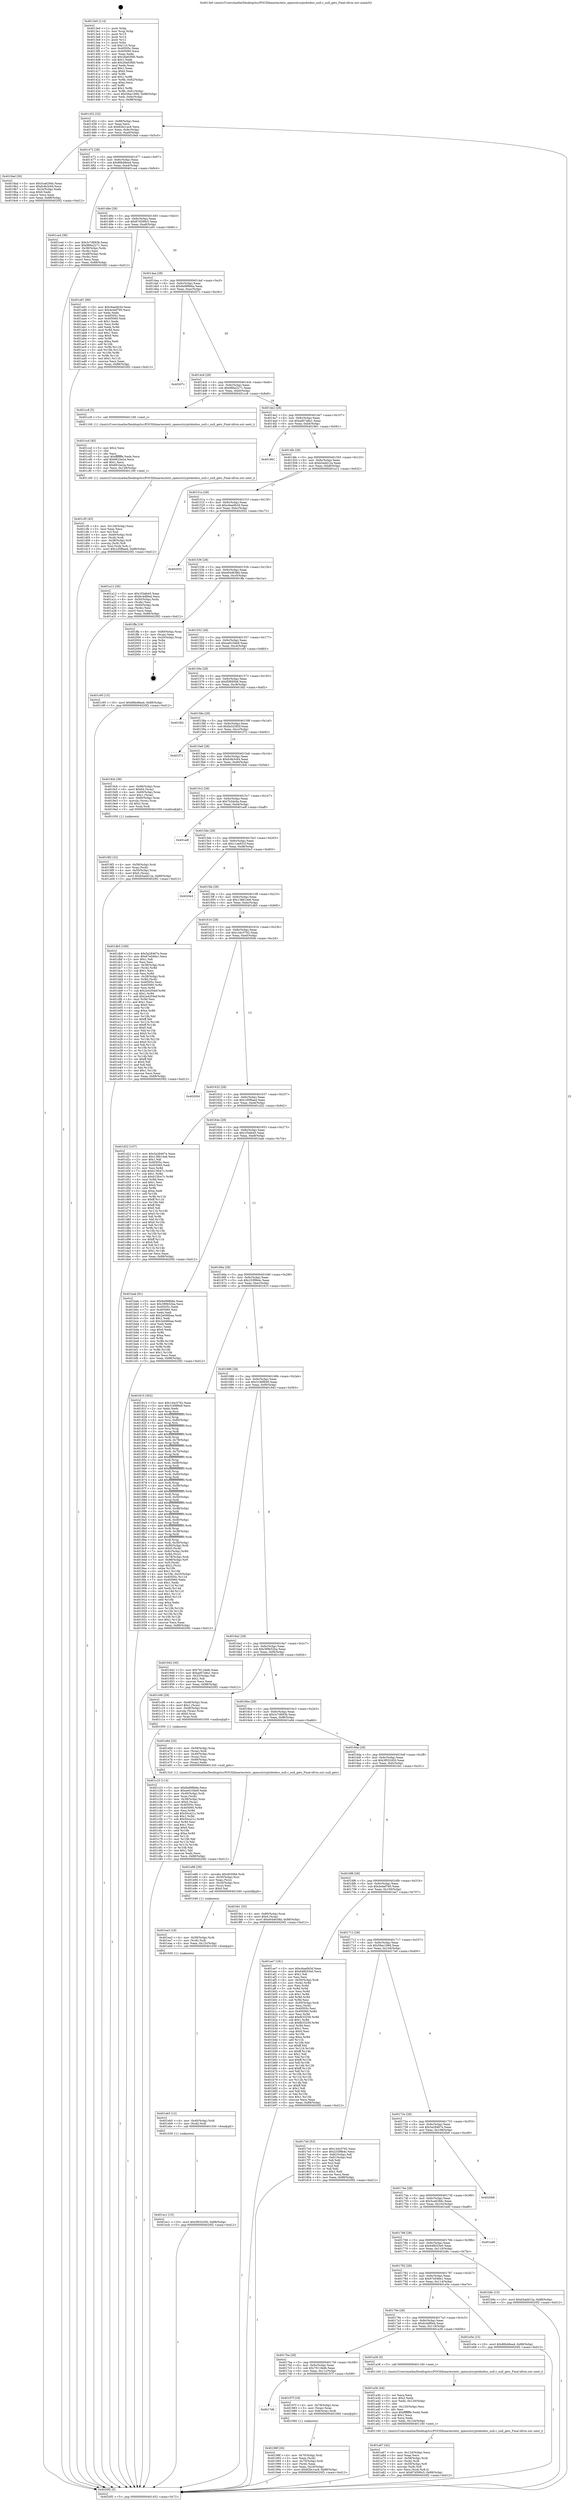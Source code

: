 digraph "0x4013e0" {
  label = "0x4013e0 (/mnt/c/Users/mathe/Desktop/tcc/POCII/binaries/extr_opensslcryptobiobss_null.c_null_gets_Final-ollvm.out::main(0))"
  labelloc = "t"
  node[shape=record]

  Entry [label="",width=0.3,height=0.3,shape=circle,fillcolor=black,style=filled]
  "0x401452" [label="{
     0x401452 [32]\l
     | [instrs]\l
     &nbsp;&nbsp;0x401452 \<+6\>: mov -0x88(%rbp),%eax\l
     &nbsp;&nbsp;0x401458 \<+2\>: mov %eax,%ecx\l
     &nbsp;&nbsp;0x40145a \<+6\>: sub $0x82bc1ac8,%ecx\l
     &nbsp;&nbsp;0x401460 \<+6\>: mov %eax,-0x9c(%rbp)\l
     &nbsp;&nbsp;0x401466 \<+6\>: mov %ecx,-0xa0(%rbp)\l
     &nbsp;&nbsp;0x40146c \<+6\>: je 00000000004019ad \<main+0x5cd\>\l
  }"]
  "0x4019ad" [label="{
     0x4019ad [30]\l
     | [instrs]\l
     &nbsp;&nbsp;0x4019ad \<+5\>: mov $0x5ca629dc,%eax\l
     &nbsp;&nbsp;0x4019b2 \<+5\>: mov $0xfc4b3c64,%ecx\l
     &nbsp;&nbsp;0x4019b7 \<+3\>: mov -0x24(%rbp),%edx\l
     &nbsp;&nbsp;0x4019ba \<+3\>: cmp $0x0,%edx\l
     &nbsp;&nbsp;0x4019bd \<+3\>: cmove %ecx,%eax\l
     &nbsp;&nbsp;0x4019c0 \<+6\>: mov %eax,-0x88(%rbp)\l
     &nbsp;&nbsp;0x4019c6 \<+5\>: jmp 00000000004020f2 \<main+0xd12\>\l
  }"]
  "0x401472" [label="{
     0x401472 [28]\l
     | [instrs]\l
     &nbsp;&nbsp;0x401472 \<+5\>: jmp 0000000000401477 \<main+0x97\>\l
     &nbsp;&nbsp;0x401477 \<+6\>: mov -0x9c(%rbp),%eax\l
     &nbsp;&nbsp;0x40147d \<+5\>: sub $0x86b48ea4,%eax\l
     &nbsp;&nbsp;0x401482 \<+6\>: mov %eax,-0xa4(%rbp)\l
     &nbsp;&nbsp;0x401488 \<+6\>: je 0000000000401ca4 \<main+0x8c4\>\l
  }"]
  Exit [label="",width=0.3,height=0.3,shape=circle,fillcolor=black,style=filled,peripheries=2]
  "0x401ca4" [label="{
     0x401ca4 [36]\l
     | [instrs]\l
     &nbsp;&nbsp;0x401ca4 \<+5\>: mov $0x3c7d693b,%eax\l
     &nbsp;&nbsp;0x401ca9 \<+5\>: mov $0x986a2271,%ecx\l
     &nbsp;&nbsp;0x401cae \<+4\>: mov -0x38(%rbp),%rdx\l
     &nbsp;&nbsp;0x401cb2 \<+2\>: mov (%rdx),%esi\l
     &nbsp;&nbsp;0x401cb4 \<+4\>: mov -0x48(%rbp),%rdx\l
     &nbsp;&nbsp;0x401cb8 \<+2\>: cmp (%rdx),%esi\l
     &nbsp;&nbsp;0x401cba \<+3\>: cmovl %ecx,%eax\l
     &nbsp;&nbsp;0x401cbd \<+6\>: mov %eax,-0x88(%rbp)\l
     &nbsp;&nbsp;0x401cc3 \<+5\>: jmp 00000000004020f2 \<main+0xd12\>\l
  }"]
  "0x40148e" [label="{
     0x40148e [28]\l
     | [instrs]\l
     &nbsp;&nbsp;0x40148e \<+5\>: jmp 0000000000401493 \<main+0xb3\>\l
     &nbsp;&nbsp;0x401493 \<+6\>: mov -0x9c(%rbp),%eax\l
     &nbsp;&nbsp;0x401499 \<+5\>: sub $0x87d599c5,%eax\l
     &nbsp;&nbsp;0x40149e \<+6\>: mov %eax,-0xa8(%rbp)\l
     &nbsp;&nbsp;0x4014a4 \<+6\>: je 0000000000401a91 \<main+0x6b1\>\l
  }"]
  "0x401ec1" [label="{
     0x401ec1 [15]\l
     | [instrs]\l
     &nbsp;&nbsp;0x401ec1 \<+10\>: movl $0x3f032450,-0x88(%rbp)\l
     &nbsp;&nbsp;0x401ecb \<+5\>: jmp 00000000004020f2 \<main+0xd12\>\l
  }"]
  "0x401a91" [label="{
     0x401a91 [86]\l
     | [instrs]\l
     &nbsp;&nbsp;0x401a91 \<+5\>: mov $0xc6aa0b3d,%eax\l
     &nbsp;&nbsp;0x401a96 \<+5\>: mov $0x4e4ef760,%ecx\l
     &nbsp;&nbsp;0x401a9b \<+2\>: xor %edx,%edx\l
     &nbsp;&nbsp;0x401a9d \<+7\>: mov 0x40505c,%esi\l
     &nbsp;&nbsp;0x401aa4 \<+7\>: mov 0x405060,%edi\l
     &nbsp;&nbsp;0x401aab \<+3\>: sub $0x1,%edx\l
     &nbsp;&nbsp;0x401aae \<+3\>: mov %esi,%r8d\l
     &nbsp;&nbsp;0x401ab1 \<+3\>: add %edx,%r8d\l
     &nbsp;&nbsp;0x401ab4 \<+4\>: imul %r8d,%esi\l
     &nbsp;&nbsp;0x401ab8 \<+3\>: and $0x1,%esi\l
     &nbsp;&nbsp;0x401abb \<+3\>: cmp $0x0,%esi\l
     &nbsp;&nbsp;0x401abe \<+4\>: sete %r9b\l
     &nbsp;&nbsp;0x401ac2 \<+3\>: cmp $0xa,%edi\l
     &nbsp;&nbsp;0x401ac5 \<+4\>: setl %r10b\l
     &nbsp;&nbsp;0x401ac9 \<+3\>: mov %r9b,%r11b\l
     &nbsp;&nbsp;0x401acc \<+3\>: and %r10b,%r11b\l
     &nbsp;&nbsp;0x401acf \<+3\>: xor %r10b,%r9b\l
     &nbsp;&nbsp;0x401ad2 \<+3\>: or %r9b,%r11b\l
     &nbsp;&nbsp;0x401ad5 \<+4\>: test $0x1,%r11b\l
     &nbsp;&nbsp;0x401ad9 \<+3\>: cmovne %ecx,%eax\l
     &nbsp;&nbsp;0x401adc \<+6\>: mov %eax,-0x88(%rbp)\l
     &nbsp;&nbsp;0x401ae2 \<+5\>: jmp 00000000004020f2 \<main+0xd12\>\l
  }"]
  "0x4014aa" [label="{
     0x4014aa [28]\l
     | [instrs]\l
     &nbsp;&nbsp;0x4014aa \<+5\>: jmp 00000000004014af \<main+0xcf\>\l
     &nbsp;&nbsp;0x4014af \<+6\>: mov -0x9c(%rbp),%eax\l
     &nbsp;&nbsp;0x4014b5 \<+5\>: sub $0x8a998b6a,%eax\l
     &nbsp;&nbsp;0x4014ba \<+6\>: mov %eax,-0xac(%rbp)\l
     &nbsp;&nbsp;0x4014c0 \<+6\>: je 000000000040207c \<main+0xc9c\>\l
  }"]
  "0x401eb5" [label="{
     0x401eb5 [12]\l
     | [instrs]\l
     &nbsp;&nbsp;0x401eb5 \<+4\>: mov -0x40(%rbp),%rdi\l
     &nbsp;&nbsp;0x401eb9 \<+3\>: mov (%rdi),%rdi\l
     &nbsp;&nbsp;0x401ebc \<+5\>: call 0000000000401030 \<free@plt\>\l
     | [calls]\l
     &nbsp;&nbsp;0x401030 \{1\} (unknown)\l
  }"]
  "0x40207c" [label="{
     0x40207c\l
  }", style=dashed]
  "0x4014c6" [label="{
     0x4014c6 [28]\l
     | [instrs]\l
     &nbsp;&nbsp;0x4014c6 \<+5\>: jmp 00000000004014cb \<main+0xeb\>\l
     &nbsp;&nbsp;0x4014cb \<+6\>: mov -0x9c(%rbp),%eax\l
     &nbsp;&nbsp;0x4014d1 \<+5\>: sub $0x986a2271,%eax\l
     &nbsp;&nbsp;0x4014d6 \<+6\>: mov %eax,-0xb0(%rbp)\l
     &nbsp;&nbsp;0x4014dc \<+6\>: je 0000000000401cc8 \<main+0x8e8\>\l
  }"]
  "0x401ea3" [label="{
     0x401ea3 [18]\l
     | [instrs]\l
     &nbsp;&nbsp;0x401ea3 \<+4\>: mov -0x58(%rbp),%rdi\l
     &nbsp;&nbsp;0x401ea7 \<+3\>: mov (%rdi),%rdi\l
     &nbsp;&nbsp;0x401eaa \<+6\>: mov %eax,-0x12c(%rbp)\l
     &nbsp;&nbsp;0x401eb0 \<+5\>: call 0000000000401030 \<free@plt\>\l
     | [calls]\l
     &nbsp;&nbsp;0x401030 \{1\} (unknown)\l
  }"]
  "0x401cc8" [label="{
     0x401cc8 [5]\l
     | [instrs]\l
     &nbsp;&nbsp;0x401cc8 \<+5\>: call 0000000000401160 \<next_i\>\l
     | [calls]\l
     &nbsp;&nbsp;0x401160 \{1\} (/mnt/c/Users/mathe/Desktop/tcc/POCII/binaries/extr_opensslcryptobiobss_null.c_null_gets_Final-ollvm.out::next_i)\l
  }"]
  "0x4014e2" [label="{
     0x4014e2 [28]\l
     | [instrs]\l
     &nbsp;&nbsp;0x4014e2 \<+5\>: jmp 00000000004014e7 \<main+0x107\>\l
     &nbsp;&nbsp;0x4014e7 \<+6\>: mov -0x9c(%rbp),%eax\l
     &nbsp;&nbsp;0x4014ed \<+5\>: sub $0xad07a8a1,%eax\l
     &nbsp;&nbsp;0x4014f2 \<+6\>: mov %eax,-0xb4(%rbp)\l
     &nbsp;&nbsp;0x4014f8 \<+6\>: je 0000000000401961 \<main+0x581\>\l
  }"]
  "0x401e86" [label="{
     0x401e86 [29]\l
     | [instrs]\l
     &nbsp;&nbsp;0x401e86 \<+10\>: movabs $0x4030b6,%rdi\l
     &nbsp;&nbsp;0x401e90 \<+4\>: mov -0x30(%rbp),%rsi\l
     &nbsp;&nbsp;0x401e94 \<+2\>: mov %eax,(%rsi)\l
     &nbsp;&nbsp;0x401e96 \<+4\>: mov -0x30(%rbp),%rsi\l
     &nbsp;&nbsp;0x401e9a \<+2\>: mov (%rsi),%esi\l
     &nbsp;&nbsp;0x401e9c \<+2\>: mov $0x0,%al\l
     &nbsp;&nbsp;0x401e9e \<+5\>: call 0000000000401040 \<printf@plt\>\l
     | [calls]\l
     &nbsp;&nbsp;0x401040 \{1\} (unknown)\l
  }"]
  "0x401961" [label="{
     0x401961\l
  }", style=dashed]
  "0x4014fe" [label="{
     0x4014fe [28]\l
     | [instrs]\l
     &nbsp;&nbsp;0x4014fe \<+5\>: jmp 0000000000401503 \<main+0x123\>\l
     &nbsp;&nbsp;0x401503 \<+6\>: mov -0x9c(%rbp),%eax\l
     &nbsp;&nbsp;0x401509 \<+5\>: sub $0xb5add12a,%eax\l
     &nbsp;&nbsp;0x40150e \<+6\>: mov %eax,-0xb8(%rbp)\l
     &nbsp;&nbsp;0x401514 \<+6\>: je 0000000000401a12 \<main+0x632\>\l
  }"]
  "0x401cf5" [label="{
     0x401cf5 [45]\l
     | [instrs]\l
     &nbsp;&nbsp;0x401cf5 \<+6\>: mov -0x128(%rbp),%ecx\l
     &nbsp;&nbsp;0x401cfb \<+3\>: imul %eax,%ecx\l
     &nbsp;&nbsp;0x401cfe \<+3\>: mov %cl,%sil\l
     &nbsp;&nbsp;0x401d01 \<+4\>: mov -0x40(%rbp),%rdi\l
     &nbsp;&nbsp;0x401d05 \<+3\>: mov (%rdi),%rdi\l
     &nbsp;&nbsp;0x401d08 \<+4\>: mov -0x38(%rbp),%r8\l
     &nbsp;&nbsp;0x401d0c \<+3\>: movslq (%r8),%r8\l
     &nbsp;&nbsp;0x401d0f \<+4\>: mov %sil,(%rdi,%r8,1)\l
     &nbsp;&nbsp;0x401d13 \<+10\>: movl $0x1d5f8aed,-0x88(%rbp)\l
     &nbsp;&nbsp;0x401d1d \<+5\>: jmp 00000000004020f2 \<main+0xd12\>\l
  }"]
  "0x401a12" [label="{
     0x401a12 [36]\l
     | [instrs]\l
     &nbsp;&nbsp;0x401a12 \<+5\>: mov $0x1f3afe45,%eax\l
     &nbsp;&nbsp;0x401a17 \<+5\>: mov $0x6c4df0e4,%ecx\l
     &nbsp;&nbsp;0x401a1c \<+4\>: mov -0x50(%rbp),%rdx\l
     &nbsp;&nbsp;0x401a20 \<+2\>: mov (%rdx),%esi\l
     &nbsp;&nbsp;0x401a22 \<+4\>: mov -0x60(%rbp),%rdx\l
     &nbsp;&nbsp;0x401a26 \<+2\>: cmp (%rdx),%esi\l
     &nbsp;&nbsp;0x401a28 \<+3\>: cmovl %ecx,%eax\l
     &nbsp;&nbsp;0x401a2b \<+6\>: mov %eax,-0x88(%rbp)\l
     &nbsp;&nbsp;0x401a31 \<+5\>: jmp 00000000004020f2 \<main+0xd12\>\l
  }"]
  "0x40151a" [label="{
     0x40151a [28]\l
     | [instrs]\l
     &nbsp;&nbsp;0x40151a \<+5\>: jmp 000000000040151f \<main+0x13f\>\l
     &nbsp;&nbsp;0x40151f \<+6\>: mov -0x9c(%rbp),%eax\l
     &nbsp;&nbsp;0x401525 \<+5\>: sub $0xc6aa0b3d,%eax\l
     &nbsp;&nbsp;0x40152a \<+6\>: mov %eax,-0xbc(%rbp)\l
     &nbsp;&nbsp;0x401530 \<+6\>: je 0000000000402052 \<main+0xc72\>\l
  }"]
  "0x401ccd" [label="{
     0x401ccd [40]\l
     | [instrs]\l
     &nbsp;&nbsp;0x401ccd \<+5\>: mov $0x2,%ecx\l
     &nbsp;&nbsp;0x401cd2 \<+1\>: cltd\l
     &nbsp;&nbsp;0x401cd3 \<+2\>: idiv %ecx\l
     &nbsp;&nbsp;0x401cd5 \<+6\>: imul $0xfffffffe,%edx,%ecx\l
     &nbsp;&nbsp;0x401cdb \<+6\>: add $0x661be2a,%ecx\l
     &nbsp;&nbsp;0x401ce1 \<+3\>: add $0x1,%ecx\l
     &nbsp;&nbsp;0x401ce4 \<+6\>: sub $0x661be2a,%ecx\l
     &nbsp;&nbsp;0x401cea \<+6\>: mov %ecx,-0x128(%rbp)\l
     &nbsp;&nbsp;0x401cf0 \<+5\>: call 0000000000401160 \<next_i\>\l
     | [calls]\l
     &nbsp;&nbsp;0x401160 \{1\} (/mnt/c/Users/mathe/Desktop/tcc/POCII/binaries/extr_opensslcryptobiobss_null.c_null_gets_Final-ollvm.out::next_i)\l
  }"]
  "0x402052" [label="{
     0x402052\l
  }", style=dashed]
  "0x401536" [label="{
     0x401536 [28]\l
     | [instrs]\l
     &nbsp;&nbsp;0x401536 \<+5\>: jmp 000000000040153b \<main+0x15b\>\l
     &nbsp;&nbsp;0x40153b \<+6\>: mov -0x9c(%rbp),%eax\l
     &nbsp;&nbsp;0x401541 \<+5\>: sub $0xe044638d,%eax\l
     &nbsp;&nbsp;0x401546 \<+6\>: mov %eax,-0xc0(%rbp)\l
     &nbsp;&nbsp;0x40154c \<+6\>: je 0000000000401ffa \<main+0xc1a\>\l
  }"]
  "0x401c23" [label="{
     0x401c23 [114]\l
     | [instrs]\l
     &nbsp;&nbsp;0x401c23 \<+5\>: mov $0x8a998b6a,%ecx\l
     &nbsp;&nbsp;0x401c28 \<+5\>: mov $0xee610de9,%edx\l
     &nbsp;&nbsp;0x401c2d \<+4\>: mov -0x40(%rbp),%rdi\l
     &nbsp;&nbsp;0x401c31 \<+3\>: mov %rax,(%rdi)\l
     &nbsp;&nbsp;0x401c34 \<+4\>: mov -0x38(%rbp),%rax\l
     &nbsp;&nbsp;0x401c38 \<+6\>: movl $0x0,(%rax)\l
     &nbsp;&nbsp;0x401c3e \<+7\>: mov 0x40505c,%esi\l
     &nbsp;&nbsp;0x401c45 \<+8\>: mov 0x405060,%r8d\l
     &nbsp;&nbsp;0x401c4d \<+3\>: mov %esi,%r9d\l
     &nbsp;&nbsp;0x401c50 \<+7\>: add $0x50ce21c,%r9d\l
     &nbsp;&nbsp;0x401c57 \<+4\>: sub $0x1,%r9d\l
     &nbsp;&nbsp;0x401c5b \<+7\>: sub $0x50ce21c,%r9d\l
     &nbsp;&nbsp;0x401c62 \<+4\>: imul %r9d,%esi\l
     &nbsp;&nbsp;0x401c66 \<+3\>: and $0x1,%esi\l
     &nbsp;&nbsp;0x401c69 \<+3\>: cmp $0x0,%esi\l
     &nbsp;&nbsp;0x401c6c \<+4\>: sete %r10b\l
     &nbsp;&nbsp;0x401c70 \<+4\>: cmp $0xa,%r8d\l
     &nbsp;&nbsp;0x401c74 \<+4\>: setl %r11b\l
     &nbsp;&nbsp;0x401c78 \<+3\>: mov %r10b,%bl\l
     &nbsp;&nbsp;0x401c7b \<+3\>: and %r11b,%bl\l
     &nbsp;&nbsp;0x401c7e \<+3\>: xor %r11b,%r10b\l
     &nbsp;&nbsp;0x401c81 \<+3\>: or %r10b,%bl\l
     &nbsp;&nbsp;0x401c84 \<+3\>: test $0x1,%bl\l
     &nbsp;&nbsp;0x401c87 \<+3\>: cmovne %edx,%ecx\l
     &nbsp;&nbsp;0x401c8a \<+6\>: mov %ecx,-0x88(%rbp)\l
     &nbsp;&nbsp;0x401c90 \<+5\>: jmp 00000000004020f2 \<main+0xd12\>\l
  }"]
  "0x401ffa" [label="{
     0x401ffa [19]\l
     | [instrs]\l
     &nbsp;&nbsp;0x401ffa \<+4\>: mov -0x80(%rbp),%rax\l
     &nbsp;&nbsp;0x401ffe \<+2\>: mov (%rax),%eax\l
     &nbsp;&nbsp;0x402000 \<+4\>: lea -0x20(%rbp),%rsp\l
     &nbsp;&nbsp;0x402004 \<+1\>: pop %rbx\l
     &nbsp;&nbsp;0x402005 \<+2\>: pop %r12\l
     &nbsp;&nbsp;0x402007 \<+2\>: pop %r14\l
     &nbsp;&nbsp;0x402009 \<+2\>: pop %r15\l
     &nbsp;&nbsp;0x40200b \<+1\>: pop %rbp\l
     &nbsp;&nbsp;0x40200c \<+1\>: ret\l
  }"]
  "0x401552" [label="{
     0x401552 [28]\l
     | [instrs]\l
     &nbsp;&nbsp;0x401552 \<+5\>: jmp 0000000000401557 \<main+0x177\>\l
     &nbsp;&nbsp;0x401557 \<+6\>: mov -0x9c(%rbp),%eax\l
     &nbsp;&nbsp;0x40155d \<+5\>: sub $0xee610de9,%eax\l
     &nbsp;&nbsp;0x401562 \<+6\>: mov %eax,-0xc4(%rbp)\l
     &nbsp;&nbsp;0x401568 \<+6\>: je 0000000000401c95 \<main+0x8b5\>\l
  }"]
  "0x401a67" [label="{
     0x401a67 [42]\l
     | [instrs]\l
     &nbsp;&nbsp;0x401a67 \<+6\>: mov -0x124(%rbp),%ecx\l
     &nbsp;&nbsp;0x401a6d \<+3\>: imul %eax,%ecx\l
     &nbsp;&nbsp;0x401a70 \<+4\>: mov -0x58(%rbp),%rdi\l
     &nbsp;&nbsp;0x401a74 \<+3\>: mov (%rdi),%rdi\l
     &nbsp;&nbsp;0x401a77 \<+4\>: mov -0x50(%rbp),%r8\l
     &nbsp;&nbsp;0x401a7b \<+3\>: movslq (%r8),%r8\l
     &nbsp;&nbsp;0x401a7e \<+4\>: mov %ecx,(%rdi,%r8,4)\l
     &nbsp;&nbsp;0x401a82 \<+10\>: movl $0x87d599c5,-0x88(%rbp)\l
     &nbsp;&nbsp;0x401a8c \<+5\>: jmp 00000000004020f2 \<main+0xd12\>\l
  }"]
  "0x401c95" [label="{
     0x401c95 [15]\l
     | [instrs]\l
     &nbsp;&nbsp;0x401c95 \<+10\>: movl $0x86b48ea4,-0x88(%rbp)\l
     &nbsp;&nbsp;0x401c9f \<+5\>: jmp 00000000004020f2 \<main+0xd12\>\l
  }"]
  "0x40156e" [label="{
     0x40156e [28]\l
     | [instrs]\l
     &nbsp;&nbsp;0x40156e \<+5\>: jmp 0000000000401573 \<main+0x193\>\l
     &nbsp;&nbsp;0x401573 \<+6\>: mov -0x9c(%rbp),%eax\l
     &nbsp;&nbsp;0x401579 \<+5\>: sub $0xf5f085b8,%eax\l
     &nbsp;&nbsp;0x40157e \<+6\>: mov %eax,-0xc8(%rbp)\l
     &nbsp;&nbsp;0x401584 \<+6\>: je 0000000000401fd2 \<main+0xbf2\>\l
  }"]
  "0x401a3b" [label="{
     0x401a3b [44]\l
     | [instrs]\l
     &nbsp;&nbsp;0x401a3b \<+2\>: xor %ecx,%ecx\l
     &nbsp;&nbsp;0x401a3d \<+5\>: mov $0x2,%edx\l
     &nbsp;&nbsp;0x401a42 \<+6\>: mov %edx,-0x120(%rbp)\l
     &nbsp;&nbsp;0x401a48 \<+1\>: cltd\l
     &nbsp;&nbsp;0x401a49 \<+6\>: mov -0x120(%rbp),%esi\l
     &nbsp;&nbsp;0x401a4f \<+2\>: idiv %esi\l
     &nbsp;&nbsp;0x401a51 \<+6\>: imul $0xfffffffe,%edx,%edx\l
     &nbsp;&nbsp;0x401a57 \<+3\>: sub $0x1,%ecx\l
     &nbsp;&nbsp;0x401a5a \<+2\>: sub %ecx,%edx\l
     &nbsp;&nbsp;0x401a5c \<+6\>: mov %edx,-0x124(%rbp)\l
     &nbsp;&nbsp;0x401a62 \<+5\>: call 0000000000401160 \<next_i\>\l
     | [calls]\l
     &nbsp;&nbsp;0x401160 \{1\} (/mnt/c/Users/mathe/Desktop/tcc/POCII/binaries/extr_opensslcryptobiobss_null.c_null_gets_Final-ollvm.out::next_i)\l
  }"]
  "0x401fd2" [label="{
     0x401fd2\l
  }", style=dashed]
  "0x40158a" [label="{
     0x40158a [28]\l
     | [instrs]\l
     &nbsp;&nbsp;0x40158a \<+5\>: jmp 000000000040158f \<main+0x1af\>\l
     &nbsp;&nbsp;0x40158f \<+6\>: mov -0x9c(%rbp),%eax\l
     &nbsp;&nbsp;0x401595 \<+5\>: sub $0xfa32382f,%eax\l
     &nbsp;&nbsp;0x40159a \<+6\>: mov %eax,-0xcc(%rbp)\l
     &nbsp;&nbsp;0x4015a0 \<+6\>: je 0000000000401f72 \<main+0xb92\>\l
  }"]
  "0x4019f2" [label="{
     0x4019f2 [32]\l
     | [instrs]\l
     &nbsp;&nbsp;0x4019f2 \<+4\>: mov -0x58(%rbp),%rdi\l
     &nbsp;&nbsp;0x4019f6 \<+3\>: mov %rax,(%rdi)\l
     &nbsp;&nbsp;0x4019f9 \<+4\>: mov -0x50(%rbp),%rax\l
     &nbsp;&nbsp;0x4019fd \<+6\>: movl $0x0,(%rax)\l
     &nbsp;&nbsp;0x401a03 \<+10\>: movl $0xb5add12a,-0x88(%rbp)\l
     &nbsp;&nbsp;0x401a0d \<+5\>: jmp 00000000004020f2 \<main+0xd12\>\l
  }"]
  "0x401f72" [label="{
     0x401f72\l
  }", style=dashed]
  "0x4015a6" [label="{
     0x4015a6 [28]\l
     | [instrs]\l
     &nbsp;&nbsp;0x4015a6 \<+5\>: jmp 00000000004015ab \<main+0x1cb\>\l
     &nbsp;&nbsp;0x4015ab \<+6\>: mov -0x9c(%rbp),%eax\l
     &nbsp;&nbsp;0x4015b1 \<+5\>: sub $0xfc4b3c64,%eax\l
     &nbsp;&nbsp;0x4015b6 \<+6\>: mov %eax,-0xd0(%rbp)\l
     &nbsp;&nbsp;0x4015bc \<+6\>: je 00000000004019cb \<main+0x5eb\>\l
  }"]
  "0x40198f" [label="{
     0x40198f [30]\l
     | [instrs]\l
     &nbsp;&nbsp;0x40198f \<+4\>: mov -0x70(%rbp),%rdi\l
     &nbsp;&nbsp;0x401993 \<+2\>: mov %eax,(%rdi)\l
     &nbsp;&nbsp;0x401995 \<+4\>: mov -0x70(%rbp),%rdi\l
     &nbsp;&nbsp;0x401999 \<+2\>: mov (%rdi),%eax\l
     &nbsp;&nbsp;0x40199b \<+3\>: mov %eax,-0x24(%rbp)\l
     &nbsp;&nbsp;0x40199e \<+10\>: movl $0x82bc1ac8,-0x88(%rbp)\l
     &nbsp;&nbsp;0x4019a8 \<+5\>: jmp 00000000004020f2 \<main+0xd12\>\l
  }"]
  "0x4019cb" [label="{
     0x4019cb [39]\l
     | [instrs]\l
     &nbsp;&nbsp;0x4019cb \<+4\>: mov -0x68(%rbp),%rax\l
     &nbsp;&nbsp;0x4019cf \<+6\>: movl $0x64,(%rax)\l
     &nbsp;&nbsp;0x4019d5 \<+4\>: mov -0x60(%rbp),%rax\l
     &nbsp;&nbsp;0x4019d9 \<+6\>: movl $0x1,(%rax)\l
     &nbsp;&nbsp;0x4019df \<+4\>: mov -0x60(%rbp),%rax\l
     &nbsp;&nbsp;0x4019e3 \<+3\>: movslq (%rax),%rax\l
     &nbsp;&nbsp;0x4019e6 \<+4\>: shl $0x2,%rax\l
     &nbsp;&nbsp;0x4019ea \<+3\>: mov %rax,%rdi\l
     &nbsp;&nbsp;0x4019ed \<+5\>: call 0000000000401050 \<malloc@plt\>\l
     | [calls]\l
     &nbsp;&nbsp;0x401050 \{1\} (unknown)\l
  }"]
  "0x4015c2" [label="{
     0x4015c2 [28]\l
     | [instrs]\l
     &nbsp;&nbsp;0x4015c2 \<+5\>: jmp 00000000004015c7 \<main+0x1e7\>\l
     &nbsp;&nbsp;0x4015c7 \<+6\>: mov -0x9c(%rbp),%eax\l
     &nbsp;&nbsp;0x4015cd \<+5\>: sub $0x7b2dc6a,%eax\l
     &nbsp;&nbsp;0x4015d2 \<+6\>: mov %eax,-0xd4(%rbp)\l
     &nbsp;&nbsp;0x4015d8 \<+6\>: je 0000000000401edf \<main+0xaff\>\l
  }"]
  "0x4017d6" [label="{
     0x4017d6\l
  }", style=dashed]
  "0x401edf" [label="{
     0x401edf\l
  }", style=dashed]
  "0x4015de" [label="{
     0x4015de [28]\l
     | [instrs]\l
     &nbsp;&nbsp;0x4015de \<+5\>: jmp 00000000004015e3 \<main+0x203\>\l
     &nbsp;&nbsp;0x4015e3 \<+6\>: mov -0x9c(%rbp),%eax\l
     &nbsp;&nbsp;0x4015e9 \<+5\>: sub $0x11ae931f,%eax\l
     &nbsp;&nbsp;0x4015ee \<+6\>: mov %eax,-0xd8(%rbp)\l
     &nbsp;&nbsp;0x4015f4 \<+6\>: je 00000000004020e3 \<main+0xd03\>\l
  }"]
  "0x40197f" [label="{
     0x40197f [16]\l
     | [instrs]\l
     &nbsp;&nbsp;0x40197f \<+4\>: mov -0x78(%rbp),%rax\l
     &nbsp;&nbsp;0x401983 \<+3\>: mov (%rax),%rax\l
     &nbsp;&nbsp;0x401986 \<+4\>: mov 0x8(%rax),%rdi\l
     &nbsp;&nbsp;0x40198a \<+5\>: call 0000000000401060 \<atoi@plt\>\l
     | [calls]\l
     &nbsp;&nbsp;0x401060 \{1\} (unknown)\l
  }"]
  "0x4020e3" [label="{
     0x4020e3\l
  }", style=dashed]
  "0x4015fa" [label="{
     0x4015fa [28]\l
     | [instrs]\l
     &nbsp;&nbsp;0x4015fa \<+5\>: jmp 00000000004015ff \<main+0x21f\>\l
     &nbsp;&nbsp;0x4015ff \<+6\>: mov -0x9c(%rbp),%eax\l
     &nbsp;&nbsp;0x401605 \<+5\>: sub $0x138614e6,%eax\l
     &nbsp;&nbsp;0x40160a \<+6\>: mov %eax,-0xdc(%rbp)\l
     &nbsp;&nbsp;0x401610 \<+6\>: je 0000000000401db5 \<main+0x9d5\>\l
  }"]
  "0x4017ba" [label="{
     0x4017ba [28]\l
     | [instrs]\l
     &nbsp;&nbsp;0x4017ba \<+5\>: jmp 00000000004017bf \<main+0x3df\>\l
     &nbsp;&nbsp;0x4017bf \<+6\>: mov -0x9c(%rbp),%eax\l
     &nbsp;&nbsp;0x4017c5 \<+5\>: sub $0x7911fedb,%eax\l
     &nbsp;&nbsp;0x4017ca \<+6\>: mov %eax,-0x11c(%rbp)\l
     &nbsp;&nbsp;0x4017d0 \<+6\>: je 000000000040197f \<main+0x59f\>\l
  }"]
  "0x401db5" [label="{
     0x401db5 [169]\l
     | [instrs]\l
     &nbsp;&nbsp;0x401db5 \<+5\>: mov $0x5a28467e,%eax\l
     &nbsp;&nbsp;0x401dba \<+5\>: mov $0x67e046e1,%ecx\l
     &nbsp;&nbsp;0x401dbf \<+2\>: mov $0x1,%dl\l
     &nbsp;&nbsp;0x401dc1 \<+2\>: xor %esi,%esi\l
     &nbsp;&nbsp;0x401dc3 \<+4\>: mov -0x38(%rbp),%rdi\l
     &nbsp;&nbsp;0x401dc7 \<+3\>: mov (%rdi),%r8d\l
     &nbsp;&nbsp;0x401dca \<+3\>: sub $0x1,%esi\l
     &nbsp;&nbsp;0x401dcd \<+3\>: sub %esi,%r8d\l
     &nbsp;&nbsp;0x401dd0 \<+4\>: mov -0x38(%rbp),%rdi\l
     &nbsp;&nbsp;0x401dd4 \<+3\>: mov %r8d,(%rdi)\l
     &nbsp;&nbsp;0x401dd7 \<+7\>: mov 0x40505c,%esi\l
     &nbsp;&nbsp;0x401dde \<+8\>: mov 0x405060,%r8d\l
     &nbsp;&nbsp;0x401de6 \<+3\>: mov %esi,%r9d\l
     &nbsp;&nbsp;0x401de9 \<+7\>: sub $0x2e4204ef,%r9d\l
     &nbsp;&nbsp;0x401df0 \<+4\>: sub $0x1,%r9d\l
     &nbsp;&nbsp;0x401df4 \<+7\>: add $0x2e4204ef,%r9d\l
     &nbsp;&nbsp;0x401dfb \<+4\>: imul %r9d,%esi\l
     &nbsp;&nbsp;0x401dff \<+3\>: and $0x1,%esi\l
     &nbsp;&nbsp;0x401e02 \<+3\>: cmp $0x0,%esi\l
     &nbsp;&nbsp;0x401e05 \<+4\>: sete %r10b\l
     &nbsp;&nbsp;0x401e09 \<+4\>: cmp $0xa,%r8d\l
     &nbsp;&nbsp;0x401e0d \<+4\>: setl %r11b\l
     &nbsp;&nbsp;0x401e11 \<+3\>: mov %r10b,%bl\l
     &nbsp;&nbsp;0x401e14 \<+3\>: xor $0xff,%bl\l
     &nbsp;&nbsp;0x401e17 \<+3\>: mov %r11b,%r14b\l
     &nbsp;&nbsp;0x401e1a \<+4\>: xor $0xff,%r14b\l
     &nbsp;&nbsp;0x401e1e \<+3\>: xor $0x0,%dl\l
     &nbsp;&nbsp;0x401e21 \<+3\>: mov %bl,%r15b\l
     &nbsp;&nbsp;0x401e24 \<+4\>: and $0x0,%r15b\l
     &nbsp;&nbsp;0x401e28 \<+3\>: and %dl,%r10b\l
     &nbsp;&nbsp;0x401e2b \<+3\>: mov %r14b,%r12b\l
     &nbsp;&nbsp;0x401e2e \<+4\>: and $0x0,%r12b\l
     &nbsp;&nbsp;0x401e32 \<+3\>: and %dl,%r11b\l
     &nbsp;&nbsp;0x401e35 \<+3\>: or %r10b,%r15b\l
     &nbsp;&nbsp;0x401e38 \<+3\>: or %r11b,%r12b\l
     &nbsp;&nbsp;0x401e3b \<+3\>: xor %r12b,%r15b\l
     &nbsp;&nbsp;0x401e3e \<+3\>: or %r14b,%bl\l
     &nbsp;&nbsp;0x401e41 \<+3\>: xor $0xff,%bl\l
     &nbsp;&nbsp;0x401e44 \<+3\>: or $0x0,%dl\l
     &nbsp;&nbsp;0x401e47 \<+2\>: and %dl,%bl\l
     &nbsp;&nbsp;0x401e49 \<+3\>: or %bl,%r15b\l
     &nbsp;&nbsp;0x401e4c \<+4\>: test $0x1,%r15b\l
     &nbsp;&nbsp;0x401e50 \<+3\>: cmovne %ecx,%eax\l
     &nbsp;&nbsp;0x401e53 \<+6\>: mov %eax,-0x88(%rbp)\l
     &nbsp;&nbsp;0x401e59 \<+5\>: jmp 00000000004020f2 \<main+0xd12\>\l
  }"]
  "0x401616" [label="{
     0x401616 [28]\l
     | [instrs]\l
     &nbsp;&nbsp;0x401616 \<+5\>: jmp 000000000040161b \<main+0x23b\>\l
     &nbsp;&nbsp;0x40161b \<+6\>: mov -0x9c(%rbp),%eax\l
     &nbsp;&nbsp;0x401621 \<+5\>: sub $0x144c5762,%eax\l
     &nbsp;&nbsp;0x401626 \<+6\>: mov %eax,-0xe0(%rbp)\l
     &nbsp;&nbsp;0x40162c \<+6\>: je 000000000040200d \<main+0xc2d\>\l
  }"]
  "0x401a36" [label="{
     0x401a36 [5]\l
     | [instrs]\l
     &nbsp;&nbsp;0x401a36 \<+5\>: call 0000000000401160 \<next_i\>\l
     | [calls]\l
     &nbsp;&nbsp;0x401160 \{1\} (/mnt/c/Users/mathe/Desktop/tcc/POCII/binaries/extr_opensslcryptobiobss_null.c_null_gets_Final-ollvm.out::next_i)\l
  }"]
  "0x40200d" [label="{
     0x40200d\l
  }", style=dashed]
  "0x401632" [label="{
     0x401632 [28]\l
     | [instrs]\l
     &nbsp;&nbsp;0x401632 \<+5\>: jmp 0000000000401637 \<main+0x257\>\l
     &nbsp;&nbsp;0x401637 \<+6\>: mov -0x9c(%rbp),%eax\l
     &nbsp;&nbsp;0x40163d \<+5\>: sub $0x1d5f8aed,%eax\l
     &nbsp;&nbsp;0x401642 \<+6\>: mov %eax,-0xe4(%rbp)\l
     &nbsp;&nbsp;0x401648 \<+6\>: je 0000000000401d22 \<main+0x942\>\l
  }"]
  "0x40179e" [label="{
     0x40179e [28]\l
     | [instrs]\l
     &nbsp;&nbsp;0x40179e \<+5\>: jmp 00000000004017a3 \<main+0x3c3\>\l
     &nbsp;&nbsp;0x4017a3 \<+6\>: mov -0x9c(%rbp),%eax\l
     &nbsp;&nbsp;0x4017a9 \<+5\>: sub $0x6c4df0e4,%eax\l
     &nbsp;&nbsp;0x4017ae \<+6\>: mov %eax,-0x118(%rbp)\l
     &nbsp;&nbsp;0x4017b4 \<+6\>: je 0000000000401a36 \<main+0x656\>\l
  }"]
  "0x401d22" [label="{
     0x401d22 [147]\l
     | [instrs]\l
     &nbsp;&nbsp;0x401d22 \<+5\>: mov $0x5a28467e,%eax\l
     &nbsp;&nbsp;0x401d27 \<+5\>: mov $0x138614e6,%ecx\l
     &nbsp;&nbsp;0x401d2c \<+2\>: mov $0x1,%dl\l
     &nbsp;&nbsp;0x401d2e \<+7\>: mov 0x40505c,%esi\l
     &nbsp;&nbsp;0x401d35 \<+7\>: mov 0x405060,%edi\l
     &nbsp;&nbsp;0x401d3c \<+3\>: mov %esi,%r8d\l
     &nbsp;&nbsp;0x401d3f \<+7\>: add $0xb15fce7c,%r8d\l
     &nbsp;&nbsp;0x401d46 \<+4\>: sub $0x1,%r8d\l
     &nbsp;&nbsp;0x401d4a \<+7\>: sub $0xb15fce7c,%r8d\l
     &nbsp;&nbsp;0x401d51 \<+4\>: imul %r8d,%esi\l
     &nbsp;&nbsp;0x401d55 \<+3\>: and $0x1,%esi\l
     &nbsp;&nbsp;0x401d58 \<+3\>: cmp $0x0,%esi\l
     &nbsp;&nbsp;0x401d5b \<+4\>: sete %r9b\l
     &nbsp;&nbsp;0x401d5f \<+3\>: cmp $0xa,%edi\l
     &nbsp;&nbsp;0x401d62 \<+4\>: setl %r10b\l
     &nbsp;&nbsp;0x401d66 \<+3\>: mov %r9b,%r11b\l
     &nbsp;&nbsp;0x401d69 \<+4\>: xor $0xff,%r11b\l
     &nbsp;&nbsp;0x401d6d \<+3\>: mov %r10b,%bl\l
     &nbsp;&nbsp;0x401d70 \<+3\>: xor $0xff,%bl\l
     &nbsp;&nbsp;0x401d73 \<+3\>: xor $0x0,%dl\l
     &nbsp;&nbsp;0x401d76 \<+3\>: mov %r11b,%r14b\l
     &nbsp;&nbsp;0x401d79 \<+4\>: and $0x0,%r14b\l
     &nbsp;&nbsp;0x401d7d \<+3\>: and %dl,%r9b\l
     &nbsp;&nbsp;0x401d80 \<+3\>: mov %bl,%r15b\l
     &nbsp;&nbsp;0x401d83 \<+4\>: and $0x0,%r15b\l
     &nbsp;&nbsp;0x401d87 \<+3\>: and %dl,%r10b\l
     &nbsp;&nbsp;0x401d8a \<+3\>: or %r9b,%r14b\l
     &nbsp;&nbsp;0x401d8d \<+3\>: or %r10b,%r15b\l
     &nbsp;&nbsp;0x401d90 \<+3\>: xor %r15b,%r14b\l
     &nbsp;&nbsp;0x401d93 \<+3\>: or %bl,%r11b\l
     &nbsp;&nbsp;0x401d96 \<+4\>: xor $0xff,%r11b\l
     &nbsp;&nbsp;0x401d9a \<+3\>: or $0x0,%dl\l
     &nbsp;&nbsp;0x401d9d \<+3\>: and %dl,%r11b\l
     &nbsp;&nbsp;0x401da0 \<+3\>: or %r11b,%r14b\l
     &nbsp;&nbsp;0x401da3 \<+4\>: test $0x1,%r14b\l
     &nbsp;&nbsp;0x401da7 \<+3\>: cmovne %ecx,%eax\l
     &nbsp;&nbsp;0x401daa \<+6\>: mov %eax,-0x88(%rbp)\l
     &nbsp;&nbsp;0x401db0 \<+5\>: jmp 00000000004020f2 \<main+0xd12\>\l
  }"]
  "0x40164e" [label="{
     0x40164e [28]\l
     | [instrs]\l
     &nbsp;&nbsp;0x40164e \<+5\>: jmp 0000000000401653 \<main+0x273\>\l
     &nbsp;&nbsp;0x401653 \<+6\>: mov -0x9c(%rbp),%eax\l
     &nbsp;&nbsp;0x401659 \<+5\>: sub $0x1f3afe45,%eax\l
     &nbsp;&nbsp;0x40165e \<+6\>: mov %eax,-0xe8(%rbp)\l
     &nbsp;&nbsp;0x401664 \<+6\>: je 0000000000401bab \<main+0x7cb\>\l
  }"]
  "0x401e5e" [label="{
     0x401e5e [15]\l
     | [instrs]\l
     &nbsp;&nbsp;0x401e5e \<+10\>: movl $0x86b48ea4,-0x88(%rbp)\l
     &nbsp;&nbsp;0x401e68 \<+5\>: jmp 00000000004020f2 \<main+0xd12\>\l
  }"]
  "0x401bab" [label="{
     0x401bab [91]\l
     | [instrs]\l
     &nbsp;&nbsp;0x401bab \<+5\>: mov $0x8a998b6a,%eax\l
     &nbsp;&nbsp;0x401bb0 \<+5\>: mov $0x399b52ba,%ecx\l
     &nbsp;&nbsp;0x401bb5 \<+7\>: mov 0x40505c,%edx\l
     &nbsp;&nbsp;0x401bbc \<+7\>: mov 0x405060,%esi\l
     &nbsp;&nbsp;0x401bc3 \<+2\>: mov %edx,%edi\l
     &nbsp;&nbsp;0x401bc5 \<+6\>: add $0x2e0d6baa,%edi\l
     &nbsp;&nbsp;0x401bcb \<+3\>: sub $0x1,%edi\l
     &nbsp;&nbsp;0x401bce \<+6\>: sub $0x2e0d6baa,%edi\l
     &nbsp;&nbsp;0x401bd4 \<+3\>: imul %edi,%edx\l
     &nbsp;&nbsp;0x401bd7 \<+3\>: and $0x1,%edx\l
     &nbsp;&nbsp;0x401bda \<+3\>: cmp $0x0,%edx\l
     &nbsp;&nbsp;0x401bdd \<+4\>: sete %r8b\l
     &nbsp;&nbsp;0x401be1 \<+3\>: cmp $0xa,%esi\l
     &nbsp;&nbsp;0x401be4 \<+4\>: setl %r9b\l
     &nbsp;&nbsp;0x401be8 \<+3\>: mov %r8b,%r10b\l
     &nbsp;&nbsp;0x401beb \<+3\>: and %r9b,%r10b\l
     &nbsp;&nbsp;0x401bee \<+3\>: xor %r9b,%r8b\l
     &nbsp;&nbsp;0x401bf1 \<+3\>: or %r8b,%r10b\l
     &nbsp;&nbsp;0x401bf4 \<+4\>: test $0x1,%r10b\l
     &nbsp;&nbsp;0x401bf8 \<+3\>: cmovne %ecx,%eax\l
     &nbsp;&nbsp;0x401bfb \<+6\>: mov %eax,-0x88(%rbp)\l
     &nbsp;&nbsp;0x401c01 \<+5\>: jmp 00000000004020f2 \<main+0xd12\>\l
  }"]
  "0x40166a" [label="{
     0x40166a [28]\l
     | [instrs]\l
     &nbsp;&nbsp;0x40166a \<+5\>: jmp 000000000040166f \<main+0x28f\>\l
     &nbsp;&nbsp;0x40166f \<+6\>: mov -0x9c(%rbp),%eax\l
     &nbsp;&nbsp;0x401675 \<+5\>: sub $0x233f9b4c,%eax\l
     &nbsp;&nbsp;0x40167a \<+6\>: mov %eax,-0xec(%rbp)\l
     &nbsp;&nbsp;0x401680 \<+6\>: je 0000000000401815 \<main+0x435\>\l
  }"]
  "0x401782" [label="{
     0x401782 [28]\l
     | [instrs]\l
     &nbsp;&nbsp;0x401782 \<+5\>: jmp 0000000000401787 \<main+0x3a7\>\l
     &nbsp;&nbsp;0x401787 \<+6\>: mov -0x9c(%rbp),%eax\l
     &nbsp;&nbsp;0x40178d \<+5\>: sub $0x67e046e1,%eax\l
     &nbsp;&nbsp;0x401792 \<+6\>: mov %eax,-0x114(%rbp)\l
     &nbsp;&nbsp;0x401798 \<+6\>: je 0000000000401e5e \<main+0xa7e\>\l
  }"]
  "0x401815" [label="{
     0x401815 [302]\l
     | [instrs]\l
     &nbsp;&nbsp;0x401815 \<+5\>: mov $0x144c5762,%eax\l
     &nbsp;&nbsp;0x40181a \<+5\>: mov $0x3169f949,%ecx\l
     &nbsp;&nbsp;0x40181f \<+2\>: xor %edx,%edx\l
     &nbsp;&nbsp;0x401821 \<+3\>: mov %rsp,%rsi\l
     &nbsp;&nbsp;0x401824 \<+4\>: add $0xfffffffffffffff0,%rsi\l
     &nbsp;&nbsp;0x401828 \<+3\>: mov %rsi,%rsp\l
     &nbsp;&nbsp;0x40182b \<+4\>: mov %rsi,-0x80(%rbp)\l
     &nbsp;&nbsp;0x40182f \<+3\>: mov %rsp,%rsi\l
     &nbsp;&nbsp;0x401832 \<+4\>: add $0xfffffffffffffff0,%rsi\l
     &nbsp;&nbsp;0x401836 \<+3\>: mov %rsi,%rsp\l
     &nbsp;&nbsp;0x401839 \<+3\>: mov %rsp,%rdi\l
     &nbsp;&nbsp;0x40183c \<+4\>: add $0xfffffffffffffff0,%rdi\l
     &nbsp;&nbsp;0x401840 \<+3\>: mov %rdi,%rsp\l
     &nbsp;&nbsp;0x401843 \<+4\>: mov %rdi,-0x78(%rbp)\l
     &nbsp;&nbsp;0x401847 \<+3\>: mov %rsp,%rdi\l
     &nbsp;&nbsp;0x40184a \<+4\>: add $0xfffffffffffffff0,%rdi\l
     &nbsp;&nbsp;0x40184e \<+3\>: mov %rdi,%rsp\l
     &nbsp;&nbsp;0x401851 \<+4\>: mov %rdi,-0x70(%rbp)\l
     &nbsp;&nbsp;0x401855 \<+3\>: mov %rsp,%rdi\l
     &nbsp;&nbsp;0x401858 \<+4\>: add $0xfffffffffffffff0,%rdi\l
     &nbsp;&nbsp;0x40185c \<+3\>: mov %rdi,%rsp\l
     &nbsp;&nbsp;0x40185f \<+4\>: mov %rdi,-0x68(%rbp)\l
     &nbsp;&nbsp;0x401863 \<+3\>: mov %rsp,%rdi\l
     &nbsp;&nbsp;0x401866 \<+4\>: add $0xfffffffffffffff0,%rdi\l
     &nbsp;&nbsp;0x40186a \<+3\>: mov %rdi,%rsp\l
     &nbsp;&nbsp;0x40186d \<+4\>: mov %rdi,-0x60(%rbp)\l
     &nbsp;&nbsp;0x401871 \<+3\>: mov %rsp,%rdi\l
     &nbsp;&nbsp;0x401874 \<+4\>: add $0xfffffffffffffff0,%rdi\l
     &nbsp;&nbsp;0x401878 \<+3\>: mov %rdi,%rsp\l
     &nbsp;&nbsp;0x40187b \<+4\>: mov %rdi,-0x58(%rbp)\l
     &nbsp;&nbsp;0x40187f \<+3\>: mov %rsp,%rdi\l
     &nbsp;&nbsp;0x401882 \<+4\>: add $0xfffffffffffffff0,%rdi\l
     &nbsp;&nbsp;0x401886 \<+3\>: mov %rdi,%rsp\l
     &nbsp;&nbsp;0x401889 \<+4\>: mov %rdi,-0x50(%rbp)\l
     &nbsp;&nbsp;0x40188d \<+3\>: mov %rsp,%rdi\l
     &nbsp;&nbsp;0x401890 \<+4\>: add $0xfffffffffffffff0,%rdi\l
     &nbsp;&nbsp;0x401894 \<+3\>: mov %rdi,%rsp\l
     &nbsp;&nbsp;0x401897 \<+4\>: mov %rdi,-0x48(%rbp)\l
     &nbsp;&nbsp;0x40189b \<+3\>: mov %rsp,%rdi\l
     &nbsp;&nbsp;0x40189e \<+4\>: add $0xfffffffffffffff0,%rdi\l
     &nbsp;&nbsp;0x4018a2 \<+3\>: mov %rdi,%rsp\l
     &nbsp;&nbsp;0x4018a5 \<+4\>: mov %rdi,-0x40(%rbp)\l
     &nbsp;&nbsp;0x4018a9 \<+3\>: mov %rsp,%rdi\l
     &nbsp;&nbsp;0x4018ac \<+4\>: add $0xfffffffffffffff0,%rdi\l
     &nbsp;&nbsp;0x4018b0 \<+3\>: mov %rdi,%rsp\l
     &nbsp;&nbsp;0x4018b3 \<+4\>: mov %rdi,-0x38(%rbp)\l
     &nbsp;&nbsp;0x4018b7 \<+3\>: mov %rsp,%rdi\l
     &nbsp;&nbsp;0x4018ba \<+4\>: add $0xfffffffffffffff0,%rdi\l
     &nbsp;&nbsp;0x4018be \<+3\>: mov %rdi,%rsp\l
     &nbsp;&nbsp;0x4018c1 \<+4\>: mov %rdi,-0x30(%rbp)\l
     &nbsp;&nbsp;0x4018c5 \<+4\>: mov -0x80(%rbp),%rdi\l
     &nbsp;&nbsp;0x4018c9 \<+6\>: movl $0x0,(%rdi)\l
     &nbsp;&nbsp;0x4018cf \<+7\>: mov -0x8c(%rbp),%r8d\l
     &nbsp;&nbsp;0x4018d6 \<+3\>: mov %r8d,(%rsi)\l
     &nbsp;&nbsp;0x4018d9 \<+4\>: mov -0x78(%rbp),%rdi\l
     &nbsp;&nbsp;0x4018dd \<+7\>: mov -0x98(%rbp),%r9\l
     &nbsp;&nbsp;0x4018e4 \<+3\>: mov %r9,(%rdi)\l
     &nbsp;&nbsp;0x4018e7 \<+3\>: cmpl $0x2,(%rsi)\l
     &nbsp;&nbsp;0x4018ea \<+4\>: setne %r10b\l
     &nbsp;&nbsp;0x4018ee \<+4\>: and $0x1,%r10b\l
     &nbsp;&nbsp;0x4018f2 \<+4\>: mov %r10b,-0x25(%rbp)\l
     &nbsp;&nbsp;0x4018f6 \<+8\>: mov 0x40505c,%r11d\l
     &nbsp;&nbsp;0x4018fe \<+7\>: mov 0x405060,%ebx\l
     &nbsp;&nbsp;0x401905 \<+3\>: sub $0x1,%edx\l
     &nbsp;&nbsp;0x401908 \<+3\>: mov %r11d,%r14d\l
     &nbsp;&nbsp;0x40190b \<+3\>: add %edx,%r14d\l
     &nbsp;&nbsp;0x40190e \<+4\>: imul %r14d,%r11d\l
     &nbsp;&nbsp;0x401912 \<+4\>: and $0x1,%r11d\l
     &nbsp;&nbsp;0x401916 \<+4\>: cmp $0x0,%r11d\l
     &nbsp;&nbsp;0x40191a \<+4\>: sete %r10b\l
     &nbsp;&nbsp;0x40191e \<+3\>: cmp $0xa,%ebx\l
     &nbsp;&nbsp;0x401921 \<+4\>: setl %r15b\l
     &nbsp;&nbsp;0x401925 \<+3\>: mov %r10b,%r12b\l
     &nbsp;&nbsp;0x401928 \<+3\>: and %r15b,%r12b\l
     &nbsp;&nbsp;0x40192b \<+3\>: xor %r15b,%r10b\l
     &nbsp;&nbsp;0x40192e \<+3\>: or %r10b,%r12b\l
     &nbsp;&nbsp;0x401931 \<+4\>: test $0x1,%r12b\l
     &nbsp;&nbsp;0x401935 \<+3\>: cmovne %ecx,%eax\l
     &nbsp;&nbsp;0x401938 \<+6\>: mov %eax,-0x88(%rbp)\l
     &nbsp;&nbsp;0x40193e \<+5\>: jmp 00000000004020f2 \<main+0xd12\>\l
  }"]
  "0x401686" [label="{
     0x401686 [28]\l
     | [instrs]\l
     &nbsp;&nbsp;0x401686 \<+5\>: jmp 000000000040168b \<main+0x2ab\>\l
     &nbsp;&nbsp;0x40168b \<+6\>: mov -0x9c(%rbp),%eax\l
     &nbsp;&nbsp;0x401691 \<+5\>: sub $0x3169f949,%eax\l
     &nbsp;&nbsp;0x401696 \<+6\>: mov %eax,-0xf0(%rbp)\l
     &nbsp;&nbsp;0x40169c \<+6\>: je 0000000000401943 \<main+0x563\>\l
  }"]
  "0x401b9c" [label="{
     0x401b9c [15]\l
     | [instrs]\l
     &nbsp;&nbsp;0x401b9c \<+10\>: movl $0xb5add12a,-0x88(%rbp)\l
     &nbsp;&nbsp;0x401ba6 \<+5\>: jmp 00000000004020f2 \<main+0xd12\>\l
  }"]
  "0x401943" [label="{
     0x401943 [30]\l
     | [instrs]\l
     &nbsp;&nbsp;0x401943 \<+5\>: mov $0x7911fedb,%eax\l
     &nbsp;&nbsp;0x401948 \<+5\>: mov $0xad07a8a1,%ecx\l
     &nbsp;&nbsp;0x40194d \<+3\>: mov -0x25(%rbp),%dl\l
     &nbsp;&nbsp;0x401950 \<+3\>: test $0x1,%dl\l
     &nbsp;&nbsp;0x401953 \<+3\>: cmovne %ecx,%eax\l
     &nbsp;&nbsp;0x401956 \<+6\>: mov %eax,-0x88(%rbp)\l
     &nbsp;&nbsp;0x40195c \<+5\>: jmp 00000000004020f2 \<main+0xd12\>\l
  }"]
  "0x4016a2" [label="{
     0x4016a2 [28]\l
     | [instrs]\l
     &nbsp;&nbsp;0x4016a2 \<+5\>: jmp 00000000004016a7 \<main+0x2c7\>\l
     &nbsp;&nbsp;0x4016a7 \<+6\>: mov -0x9c(%rbp),%eax\l
     &nbsp;&nbsp;0x4016ad \<+5\>: sub $0x399b52ba,%eax\l
     &nbsp;&nbsp;0x4016b2 \<+6\>: mov %eax,-0xf4(%rbp)\l
     &nbsp;&nbsp;0x4016b8 \<+6\>: je 0000000000401c06 \<main+0x826\>\l
  }"]
  "0x401766" [label="{
     0x401766 [28]\l
     | [instrs]\l
     &nbsp;&nbsp;0x401766 \<+5\>: jmp 000000000040176b \<main+0x38b\>\l
     &nbsp;&nbsp;0x40176b \<+6\>: mov -0x9c(%rbp),%eax\l
     &nbsp;&nbsp;0x401771 \<+5\>: sub $0x648033e0,%eax\l
     &nbsp;&nbsp;0x401776 \<+6\>: mov %eax,-0x110(%rbp)\l
     &nbsp;&nbsp;0x40177c \<+6\>: je 0000000000401b9c \<main+0x7bc\>\l
  }"]
  "0x401c06" [label="{
     0x401c06 [29]\l
     | [instrs]\l
     &nbsp;&nbsp;0x401c06 \<+4\>: mov -0x48(%rbp),%rax\l
     &nbsp;&nbsp;0x401c0a \<+6\>: movl $0x1,(%rax)\l
     &nbsp;&nbsp;0x401c10 \<+4\>: mov -0x48(%rbp),%rax\l
     &nbsp;&nbsp;0x401c14 \<+3\>: movslq (%rax),%rax\l
     &nbsp;&nbsp;0x401c17 \<+4\>: shl $0x0,%rax\l
     &nbsp;&nbsp;0x401c1b \<+3\>: mov %rax,%rdi\l
     &nbsp;&nbsp;0x401c1e \<+5\>: call 0000000000401050 \<malloc@plt\>\l
     | [calls]\l
     &nbsp;&nbsp;0x401050 \{1\} (unknown)\l
  }"]
  "0x4016be" [label="{
     0x4016be [28]\l
     | [instrs]\l
     &nbsp;&nbsp;0x4016be \<+5\>: jmp 00000000004016c3 \<main+0x2e3\>\l
     &nbsp;&nbsp;0x4016c3 \<+6\>: mov -0x9c(%rbp),%eax\l
     &nbsp;&nbsp;0x4016c9 \<+5\>: sub $0x3c7d693b,%eax\l
     &nbsp;&nbsp;0x4016ce \<+6\>: mov %eax,-0xf8(%rbp)\l
     &nbsp;&nbsp;0x4016d4 \<+6\>: je 0000000000401e6d \<main+0xa8d\>\l
  }"]
  "0x401ed0" [label="{
     0x401ed0\l
  }", style=dashed]
  "0x401e6d" [label="{
     0x401e6d [25]\l
     | [instrs]\l
     &nbsp;&nbsp;0x401e6d \<+4\>: mov -0x58(%rbp),%rax\l
     &nbsp;&nbsp;0x401e71 \<+3\>: mov (%rax),%rdi\l
     &nbsp;&nbsp;0x401e74 \<+4\>: mov -0x40(%rbp),%rax\l
     &nbsp;&nbsp;0x401e78 \<+3\>: mov (%rax),%rsi\l
     &nbsp;&nbsp;0x401e7b \<+4\>: mov -0x68(%rbp),%rax\l
     &nbsp;&nbsp;0x401e7f \<+2\>: mov (%rax),%edx\l
     &nbsp;&nbsp;0x401e81 \<+5\>: call 00000000004013c0 \<null_gets\>\l
     | [calls]\l
     &nbsp;&nbsp;0x4013c0 \{1\} (/mnt/c/Users/mathe/Desktop/tcc/POCII/binaries/extr_opensslcryptobiobss_null.c_null_gets_Final-ollvm.out::null_gets)\l
  }"]
  "0x4016da" [label="{
     0x4016da [28]\l
     | [instrs]\l
     &nbsp;&nbsp;0x4016da \<+5\>: jmp 00000000004016df \<main+0x2ff\>\l
     &nbsp;&nbsp;0x4016df \<+6\>: mov -0x9c(%rbp),%eax\l
     &nbsp;&nbsp;0x4016e5 \<+5\>: sub $0x3f032450,%eax\l
     &nbsp;&nbsp;0x4016ea \<+6\>: mov %eax,-0xfc(%rbp)\l
     &nbsp;&nbsp;0x4016f0 \<+6\>: je 0000000000401fe1 \<main+0xc01\>\l
  }"]
  "0x40174a" [label="{
     0x40174a [28]\l
     | [instrs]\l
     &nbsp;&nbsp;0x40174a \<+5\>: jmp 000000000040174f \<main+0x36f\>\l
     &nbsp;&nbsp;0x40174f \<+6\>: mov -0x9c(%rbp),%eax\l
     &nbsp;&nbsp;0x401755 \<+5\>: sub $0x5ca629dc,%eax\l
     &nbsp;&nbsp;0x40175a \<+6\>: mov %eax,-0x10c(%rbp)\l
     &nbsp;&nbsp;0x401760 \<+6\>: je 0000000000401ed0 \<main+0xaf0\>\l
  }"]
  "0x401fe1" [label="{
     0x401fe1 [25]\l
     | [instrs]\l
     &nbsp;&nbsp;0x401fe1 \<+4\>: mov -0x80(%rbp),%rax\l
     &nbsp;&nbsp;0x401fe5 \<+6\>: movl $0x0,(%rax)\l
     &nbsp;&nbsp;0x401feb \<+10\>: movl $0xe044638d,-0x88(%rbp)\l
     &nbsp;&nbsp;0x401ff5 \<+5\>: jmp 00000000004020f2 \<main+0xd12\>\l
  }"]
  "0x4016f6" [label="{
     0x4016f6 [28]\l
     | [instrs]\l
     &nbsp;&nbsp;0x4016f6 \<+5\>: jmp 00000000004016fb \<main+0x31b\>\l
     &nbsp;&nbsp;0x4016fb \<+6\>: mov -0x9c(%rbp),%eax\l
     &nbsp;&nbsp;0x401701 \<+5\>: sub $0x4e4ef760,%eax\l
     &nbsp;&nbsp;0x401706 \<+6\>: mov %eax,-0x100(%rbp)\l
     &nbsp;&nbsp;0x40170c \<+6\>: je 0000000000401ae7 \<main+0x707\>\l
  }"]
  "0x4020b9" [label="{
     0x4020b9\l
  }", style=dashed]
  "0x401ae7" [label="{
     0x401ae7 [181]\l
     | [instrs]\l
     &nbsp;&nbsp;0x401ae7 \<+5\>: mov $0xc6aa0b3d,%eax\l
     &nbsp;&nbsp;0x401aec \<+5\>: mov $0x648033e0,%ecx\l
     &nbsp;&nbsp;0x401af1 \<+2\>: mov $0x1,%dl\l
     &nbsp;&nbsp;0x401af3 \<+2\>: xor %esi,%esi\l
     &nbsp;&nbsp;0x401af5 \<+4\>: mov -0x50(%rbp),%rdi\l
     &nbsp;&nbsp;0x401af9 \<+3\>: mov (%rdi),%r8d\l
     &nbsp;&nbsp;0x401afc \<+3\>: mov %esi,%r9d\l
     &nbsp;&nbsp;0x401aff \<+3\>: sub %r8d,%r9d\l
     &nbsp;&nbsp;0x401b02 \<+3\>: mov %esi,%r8d\l
     &nbsp;&nbsp;0x401b05 \<+4\>: sub $0x1,%r8d\l
     &nbsp;&nbsp;0x401b09 \<+3\>: add %r8d,%r9d\l
     &nbsp;&nbsp;0x401b0c \<+3\>: sub %r9d,%esi\l
     &nbsp;&nbsp;0x401b0f \<+4\>: mov -0x50(%rbp),%rdi\l
     &nbsp;&nbsp;0x401b13 \<+2\>: mov %esi,(%rdi)\l
     &nbsp;&nbsp;0x401b15 \<+7\>: mov 0x40505c,%esi\l
     &nbsp;&nbsp;0x401b1c \<+8\>: mov 0x405060,%r8d\l
     &nbsp;&nbsp;0x401b24 \<+3\>: mov %esi,%r9d\l
     &nbsp;&nbsp;0x401b27 \<+7\>: add $0xfb33259,%r9d\l
     &nbsp;&nbsp;0x401b2e \<+4\>: sub $0x1,%r9d\l
     &nbsp;&nbsp;0x401b32 \<+7\>: sub $0xfb33259,%r9d\l
     &nbsp;&nbsp;0x401b39 \<+4\>: imul %r9d,%esi\l
     &nbsp;&nbsp;0x401b3d \<+3\>: and $0x1,%esi\l
     &nbsp;&nbsp;0x401b40 \<+3\>: cmp $0x0,%esi\l
     &nbsp;&nbsp;0x401b43 \<+4\>: sete %r10b\l
     &nbsp;&nbsp;0x401b47 \<+4\>: cmp $0xa,%r8d\l
     &nbsp;&nbsp;0x401b4b \<+4\>: setl %r11b\l
     &nbsp;&nbsp;0x401b4f \<+3\>: mov %r10b,%bl\l
     &nbsp;&nbsp;0x401b52 \<+3\>: xor $0xff,%bl\l
     &nbsp;&nbsp;0x401b55 \<+3\>: mov %r11b,%r14b\l
     &nbsp;&nbsp;0x401b58 \<+4\>: xor $0xff,%r14b\l
     &nbsp;&nbsp;0x401b5c \<+3\>: xor $0x1,%dl\l
     &nbsp;&nbsp;0x401b5f \<+3\>: mov %bl,%r15b\l
     &nbsp;&nbsp;0x401b62 \<+4\>: and $0xff,%r15b\l
     &nbsp;&nbsp;0x401b66 \<+3\>: and %dl,%r10b\l
     &nbsp;&nbsp;0x401b69 \<+3\>: mov %r14b,%r12b\l
     &nbsp;&nbsp;0x401b6c \<+4\>: and $0xff,%r12b\l
     &nbsp;&nbsp;0x401b70 \<+3\>: and %dl,%r11b\l
     &nbsp;&nbsp;0x401b73 \<+3\>: or %r10b,%r15b\l
     &nbsp;&nbsp;0x401b76 \<+3\>: or %r11b,%r12b\l
     &nbsp;&nbsp;0x401b79 \<+3\>: xor %r12b,%r15b\l
     &nbsp;&nbsp;0x401b7c \<+3\>: or %r14b,%bl\l
     &nbsp;&nbsp;0x401b7f \<+3\>: xor $0xff,%bl\l
     &nbsp;&nbsp;0x401b82 \<+3\>: or $0x1,%dl\l
     &nbsp;&nbsp;0x401b85 \<+2\>: and %dl,%bl\l
     &nbsp;&nbsp;0x401b87 \<+3\>: or %bl,%r15b\l
     &nbsp;&nbsp;0x401b8a \<+4\>: test $0x1,%r15b\l
     &nbsp;&nbsp;0x401b8e \<+3\>: cmovne %ecx,%eax\l
     &nbsp;&nbsp;0x401b91 \<+6\>: mov %eax,-0x88(%rbp)\l
     &nbsp;&nbsp;0x401b97 \<+5\>: jmp 00000000004020f2 \<main+0xd12\>\l
  }"]
  "0x401712" [label="{
     0x401712 [28]\l
     | [instrs]\l
     &nbsp;&nbsp;0x401712 \<+5\>: jmp 0000000000401717 \<main+0x337\>\l
     &nbsp;&nbsp;0x401717 \<+6\>: mov -0x9c(%rbp),%eax\l
     &nbsp;&nbsp;0x40171d \<+5\>: sub $0x59ac1666,%eax\l
     &nbsp;&nbsp;0x401722 \<+6\>: mov %eax,-0x104(%rbp)\l
     &nbsp;&nbsp;0x401728 \<+6\>: je 00000000004017e0 \<main+0x400\>\l
  }"]
  "0x4013e0" [label="{
     0x4013e0 [114]\l
     | [instrs]\l
     &nbsp;&nbsp;0x4013e0 \<+1\>: push %rbp\l
     &nbsp;&nbsp;0x4013e1 \<+3\>: mov %rsp,%rbp\l
     &nbsp;&nbsp;0x4013e4 \<+2\>: push %r15\l
     &nbsp;&nbsp;0x4013e6 \<+2\>: push %r14\l
     &nbsp;&nbsp;0x4013e8 \<+2\>: push %r12\l
     &nbsp;&nbsp;0x4013ea \<+1\>: push %rbx\l
     &nbsp;&nbsp;0x4013eb \<+7\>: sub $0x110,%rsp\l
     &nbsp;&nbsp;0x4013f2 \<+7\>: mov 0x40505c,%eax\l
     &nbsp;&nbsp;0x4013f9 \<+7\>: mov 0x405060,%ecx\l
     &nbsp;&nbsp;0x401400 \<+2\>: mov %eax,%edx\l
     &nbsp;&nbsp;0x401402 \<+6\>: sub $0x26a63fd0,%edx\l
     &nbsp;&nbsp;0x401408 \<+3\>: sub $0x1,%edx\l
     &nbsp;&nbsp;0x40140b \<+6\>: add $0x26a63fd0,%edx\l
     &nbsp;&nbsp;0x401411 \<+3\>: imul %edx,%eax\l
     &nbsp;&nbsp;0x401414 \<+3\>: and $0x1,%eax\l
     &nbsp;&nbsp;0x401417 \<+3\>: cmp $0x0,%eax\l
     &nbsp;&nbsp;0x40141a \<+4\>: sete %r8b\l
     &nbsp;&nbsp;0x40141e \<+4\>: and $0x1,%r8b\l
     &nbsp;&nbsp;0x401422 \<+7\>: mov %r8b,-0x82(%rbp)\l
     &nbsp;&nbsp;0x401429 \<+3\>: cmp $0xa,%ecx\l
     &nbsp;&nbsp;0x40142c \<+4\>: setl %r8b\l
     &nbsp;&nbsp;0x401430 \<+4\>: and $0x1,%r8b\l
     &nbsp;&nbsp;0x401434 \<+7\>: mov %r8b,-0x81(%rbp)\l
     &nbsp;&nbsp;0x40143b \<+10\>: movl $0x59ac1666,-0x88(%rbp)\l
     &nbsp;&nbsp;0x401445 \<+6\>: mov %edi,-0x8c(%rbp)\l
     &nbsp;&nbsp;0x40144b \<+7\>: mov %rsi,-0x98(%rbp)\l
  }"]
  "0x4017e0" [label="{
     0x4017e0 [53]\l
     | [instrs]\l
     &nbsp;&nbsp;0x4017e0 \<+5\>: mov $0x144c5762,%eax\l
     &nbsp;&nbsp;0x4017e5 \<+5\>: mov $0x233f9b4c,%ecx\l
     &nbsp;&nbsp;0x4017ea \<+6\>: mov -0x82(%rbp),%dl\l
     &nbsp;&nbsp;0x4017f0 \<+7\>: mov -0x81(%rbp),%sil\l
     &nbsp;&nbsp;0x4017f7 \<+3\>: mov %dl,%dil\l
     &nbsp;&nbsp;0x4017fa \<+3\>: and %sil,%dil\l
     &nbsp;&nbsp;0x4017fd \<+3\>: xor %sil,%dl\l
     &nbsp;&nbsp;0x401800 \<+3\>: or %dl,%dil\l
     &nbsp;&nbsp;0x401803 \<+4\>: test $0x1,%dil\l
     &nbsp;&nbsp;0x401807 \<+3\>: cmovne %ecx,%eax\l
     &nbsp;&nbsp;0x40180a \<+6\>: mov %eax,-0x88(%rbp)\l
     &nbsp;&nbsp;0x401810 \<+5\>: jmp 00000000004020f2 \<main+0xd12\>\l
  }"]
  "0x40172e" [label="{
     0x40172e [28]\l
     | [instrs]\l
     &nbsp;&nbsp;0x40172e \<+5\>: jmp 0000000000401733 \<main+0x353\>\l
     &nbsp;&nbsp;0x401733 \<+6\>: mov -0x9c(%rbp),%eax\l
     &nbsp;&nbsp;0x401739 \<+5\>: sub $0x5a28467e,%eax\l
     &nbsp;&nbsp;0x40173e \<+6\>: mov %eax,-0x108(%rbp)\l
     &nbsp;&nbsp;0x401744 \<+6\>: je 00000000004020b9 \<main+0xcd9\>\l
  }"]
  "0x4020f2" [label="{
     0x4020f2 [5]\l
     | [instrs]\l
     &nbsp;&nbsp;0x4020f2 \<+5\>: jmp 0000000000401452 \<main+0x72\>\l
  }"]
  Entry -> "0x4013e0" [label=" 1"]
  "0x401452" -> "0x4019ad" [label=" 1"]
  "0x401452" -> "0x401472" [label=" 23"]
  "0x401ffa" -> Exit [label=" 1"]
  "0x401472" -> "0x401ca4" [label=" 2"]
  "0x401472" -> "0x40148e" [label=" 21"]
  "0x401fe1" -> "0x4020f2" [label=" 1"]
  "0x40148e" -> "0x401a91" [label=" 1"]
  "0x40148e" -> "0x4014aa" [label=" 20"]
  "0x401ec1" -> "0x4020f2" [label=" 1"]
  "0x4014aa" -> "0x40207c" [label=" 0"]
  "0x4014aa" -> "0x4014c6" [label=" 20"]
  "0x401eb5" -> "0x401ec1" [label=" 1"]
  "0x4014c6" -> "0x401cc8" [label=" 1"]
  "0x4014c6" -> "0x4014e2" [label=" 19"]
  "0x401ea3" -> "0x401eb5" [label=" 1"]
  "0x4014e2" -> "0x401961" [label=" 0"]
  "0x4014e2" -> "0x4014fe" [label=" 19"]
  "0x401e86" -> "0x401ea3" [label=" 1"]
  "0x4014fe" -> "0x401a12" [label=" 2"]
  "0x4014fe" -> "0x40151a" [label=" 17"]
  "0x401e6d" -> "0x401e86" [label=" 1"]
  "0x40151a" -> "0x402052" [label=" 0"]
  "0x40151a" -> "0x401536" [label=" 17"]
  "0x401e5e" -> "0x4020f2" [label=" 1"]
  "0x401536" -> "0x401ffa" [label=" 1"]
  "0x401536" -> "0x401552" [label=" 16"]
  "0x401db5" -> "0x4020f2" [label=" 1"]
  "0x401552" -> "0x401c95" [label=" 1"]
  "0x401552" -> "0x40156e" [label=" 15"]
  "0x401d22" -> "0x4020f2" [label=" 1"]
  "0x40156e" -> "0x401fd2" [label=" 0"]
  "0x40156e" -> "0x40158a" [label=" 15"]
  "0x401cf5" -> "0x4020f2" [label=" 1"]
  "0x40158a" -> "0x401f72" [label=" 0"]
  "0x40158a" -> "0x4015a6" [label=" 15"]
  "0x401ccd" -> "0x401cf5" [label=" 1"]
  "0x4015a6" -> "0x4019cb" [label=" 1"]
  "0x4015a6" -> "0x4015c2" [label=" 14"]
  "0x401cc8" -> "0x401ccd" [label=" 1"]
  "0x4015c2" -> "0x401edf" [label=" 0"]
  "0x4015c2" -> "0x4015de" [label=" 14"]
  "0x401ca4" -> "0x4020f2" [label=" 2"]
  "0x4015de" -> "0x4020e3" [label=" 0"]
  "0x4015de" -> "0x4015fa" [label=" 14"]
  "0x401c95" -> "0x4020f2" [label=" 1"]
  "0x4015fa" -> "0x401db5" [label=" 1"]
  "0x4015fa" -> "0x401616" [label=" 13"]
  "0x401c06" -> "0x401c23" [label=" 1"]
  "0x401616" -> "0x40200d" [label=" 0"]
  "0x401616" -> "0x401632" [label=" 13"]
  "0x401bab" -> "0x4020f2" [label=" 1"]
  "0x401632" -> "0x401d22" [label=" 1"]
  "0x401632" -> "0x40164e" [label=" 12"]
  "0x401ae7" -> "0x4020f2" [label=" 1"]
  "0x40164e" -> "0x401bab" [label=" 1"]
  "0x40164e" -> "0x40166a" [label=" 11"]
  "0x401a91" -> "0x4020f2" [label=" 1"]
  "0x40166a" -> "0x401815" [label=" 1"]
  "0x40166a" -> "0x401686" [label=" 10"]
  "0x401a3b" -> "0x401a67" [label=" 1"]
  "0x401686" -> "0x401943" [label=" 1"]
  "0x401686" -> "0x4016a2" [label=" 9"]
  "0x401a36" -> "0x401a3b" [label=" 1"]
  "0x4016a2" -> "0x401c06" [label=" 1"]
  "0x4016a2" -> "0x4016be" [label=" 8"]
  "0x4019f2" -> "0x4020f2" [label=" 1"]
  "0x4016be" -> "0x401e6d" [label=" 1"]
  "0x4016be" -> "0x4016da" [label=" 7"]
  "0x4019cb" -> "0x4019f2" [label=" 1"]
  "0x4016da" -> "0x401fe1" [label=" 1"]
  "0x4016da" -> "0x4016f6" [label=" 6"]
  "0x40198f" -> "0x4020f2" [label=" 1"]
  "0x4016f6" -> "0x401ae7" [label=" 1"]
  "0x4016f6" -> "0x401712" [label=" 5"]
  "0x40197f" -> "0x40198f" [label=" 1"]
  "0x401712" -> "0x4017e0" [label=" 1"]
  "0x401712" -> "0x40172e" [label=" 4"]
  "0x4017e0" -> "0x4020f2" [label=" 1"]
  "0x4013e0" -> "0x401452" [label=" 1"]
  "0x4020f2" -> "0x401452" [label=" 23"]
  "0x4017ba" -> "0x40197f" [label=" 1"]
  "0x401815" -> "0x4020f2" [label=" 1"]
  "0x401943" -> "0x4020f2" [label=" 1"]
  "0x4017ba" -> "0x4017d6" [label=" 0"]
  "0x40172e" -> "0x4020b9" [label=" 0"]
  "0x40172e" -> "0x40174a" [label=" 4"]
  "0x4019ad" -> "0x4020f2" [label=" 1"]
  "0x40174a" -> "0x401ed0" [label=" 0"]
  "0x40174a" -> "0x401766" [label=" 4"]
  "0x401a12" -> "0x4020f2" [label=" 2"]
  "0x401766" -> "0x401b9c" [label=" 1"]
  "0x401766" -> "0x401782" [label=" 3"]
  "0x401a67" -> "0x4020f2" [label=" 1"]
  "0x401782" -> "0x401e5e" [label=" 1"]
  "0x401782" -> "0x40179e" [label=" 2"]
  "0x401b9c" -> "0x4020f2" [label=" 1"]
  "0x40179e" -> "0x401a36" [label=" 1"]
  "0x40179e" -> "0x4017ba" [label=" 1"]
  "0x401c23" -> "0x4020f2" [label=" 1"]
}
